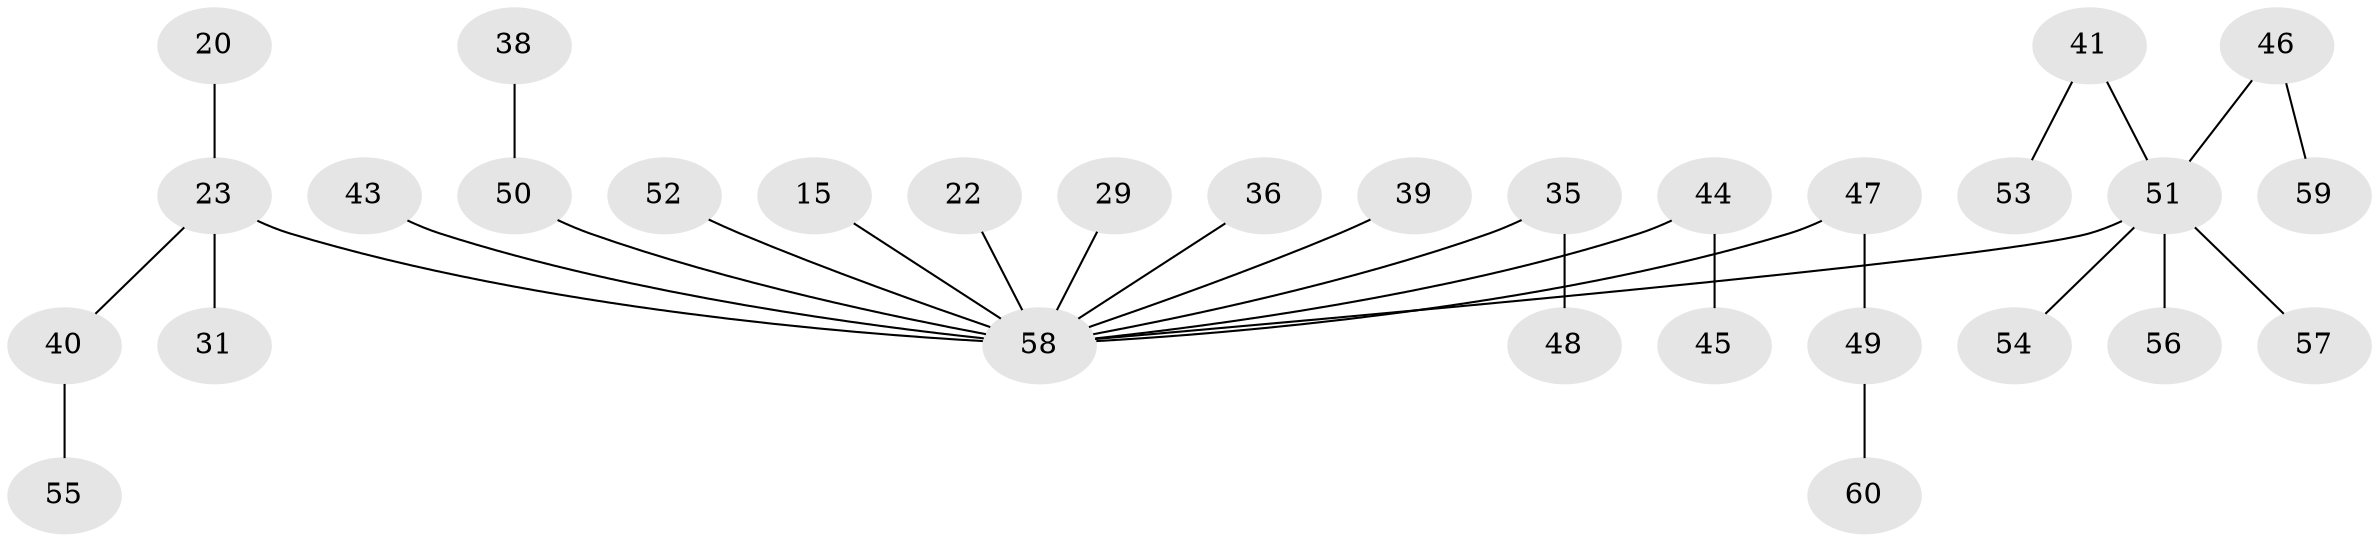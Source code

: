 // original degree distribution, {2: 0.2833333333333333, 7: 0.016666666666666666, 3: 0.21666666666666667, 8: 0.016666666666666666, 4: 0.03333333333333333, 1: 0.43333333333333335}
// Generated by graph-tools (version 1.1) at 2025/41/03/09/25 04:41:34]
// undirected, 30 vertices, 29 edges
graph export_dot {
graph [start="1"]
  node [color=gray90,style=filled];
  15;
  20;
  22;
  23 [super="+12+13+17"];
  29 [super="+27"];
  31;
  35;
  36;
  38;
  39 [super="+34"];
  40 [super="+21"];
  41;
  43 [super="+28"];
  44 [super="+42"];
  45;
  46;
  47;
  48;
  49;
  50 [super="+14"];
  51 [super="+30+37"];
  52 [super="+33"];
  53;
  54;
  55;
  56;
  57;
  58 [super="+2+5+9"];
  59;
  60;
  15 -- 58;
  20 -- 23;
  22 -- 58;
  23 -- 58 [weight=2];
  23 -- 31 [weight=2];
  23 -- 40;
  29 -- 58;
  35 -- 48;
  35 -- 58;
  36 -- 58;
  38 -- 50;
  39 -- 58;
  40 -- 55;
  41 -- 53;
  41 -- 51;
  43 -- 58;
  44 -- 58;
  44 -- 45;
  46 -- 59;
  46 -- 51;
  47 -- 49;
  47 -- 58;
  49 -- 60;
  50 -- 58;
  51 -- 56;
  51 -- 54;
  51 -- 57;
  51 -- 58;
  52 -- 58;
}
